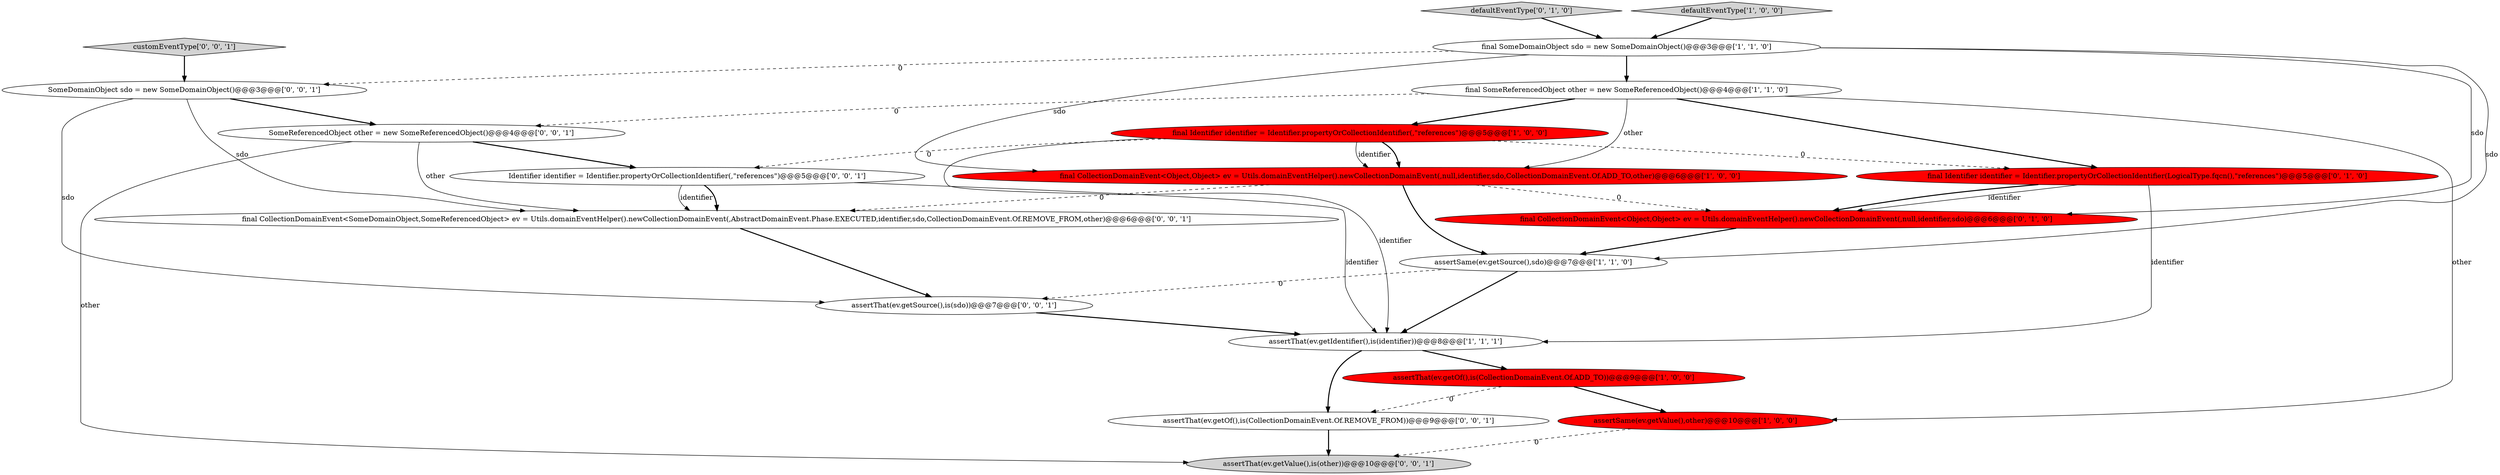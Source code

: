 digraph {
10 [style = filled, label = "final Identifier identifier = Identifier.propertyOrCollectionIdentifier(LogicalType.fqcn(),\"references\")@@@5@@@['0', '1', '0']", fillcolor = red, shape = ellipse image = "AAA1AAABBB2BBB"];
7 [style = filled, label = "assertSame(ev.getSource(),sdo)@@@7@@@['1', '1', '0']", fillcolor = white, shape = ellipse image = "AAA0AAABBB1BBB"];
18 [style = filled, label = "final CollectionDomainEvent<SomeDomainObject,SomeReferencedObject> ev = Utils.domainEventHelper().newCollectionDomainEvent(,AbstractDomainEvent.Phase.EXECUTED,identifier,sdo,CollectionDomainEvent.Of.REMOVE_FROM,other)@@@6@@@['0', '0', '1']", fillcolor = white, shape = ellipse image = "AAA0AAABBB3BBB"];
0 [style = filled, label = "final CollectionDomainEvent<Object,Object> ev = Utils.domainEventHelper().newCollectionDomainEvent(,null,identifier,sdo,CollectionDomainEvent.Of.ADD_TO,other)@@@6@@@['1', '0', '0']", fillcolor = red, shape = ellipse image = "AAA1AAABBB1BBB"];
16 [style = filled, label = "SomeDomainObject sdo = new SomeDomainObject()@@@3@@@['0', '0', '1']", fillcolor = white, shape = ellipse image = "AAA0AAABBB3BBB"];
14 [style = filled, label = "assertThat(ev.getSource(),is(sdo))@@@7@@@['0', '0', '1']", fillcolor = white, shape = ellipse image = "AAA0AAABBB3BBB"];
3 [style = filled, label = "assertSame(ev.getValue(),other)@@@10@@@['1', '0', '0']", fillcolor = red, shape = ellipse image = "AAA1AAABBB1BBB"];
11 [style = filled, label = "defaultEventType['0', '1', '0']", fillcolor = lightgray, shape = diamond image = "AAA0AAABBB2BBB"];
6 [style = filled, label = "final SomeReferencedObject other = new SomeReferencedObject()@@@4@@@['1', '1', '0']", fillcolor = white, shape = ellipse image = "AAA0AAABBB1BBB"];
12 [style = filled, label = "customEventType['0', '0', '1']", fillcolor = lightgray, shape = diamond image = "AAA0AAABBB3BBB"];
15 [style = filled, label = "SomeReferencedObject other = new SomeReferencedObject()@@@4@@@['0', '0', '1']", fillcolor = white, shape = ellipse image = "AAA0AAABBB3BBB"];
13 [style = filled, label = "Identifier identifier = Identifier.propertyOrCollectionIdentifier(,\"references\")@@@5@@@['0', '0', '1']", fillcolor = white, shape = ellipse image = "AAA0AAABBB3BBB"];
17 [style = filled, label = "assertThat(ev.getValue(),is(other))@@@10@@@['0', '0', '1']", fillcolor = lightgray, shape = ellipse image = "AAA0AAABBB3BBB"];
5 [style = filled, label = "final SomeDomainObject sdo = new SomeDomainObject()@@@3@@@['1', '1', '0']", fillcolor = white, shape = ellipse image = "AAA0AAABBB1BBB"];
9 [style = filled, label = "final CollectionDomainEvent<Object,Object> ev = Utils.domainEventHelper().newCollectionDomainEvent(,null,identifier,sdo)@@@6@@@['0', '1', '0']", fillcolor = red, shape = ellipse image = "AAA1AAABBB2BBB"];
8 [style = filled, label = "assertThat(ev.getIdentifier(),is(identifier))@@@8@@@['1', '1', '1']", fillcolor = white, shape = ellipse image = "AAA0AAABBB1BBB"];
1 [style = filled, label = "defaultEventType['1', '0', '0']", fillcolor = lightgray, shape = diamond image = "AAA0AAABBB1BBB"];
2 [style = filled, label = "assertThat(ev.getOf(),is(CollectionDomainEvent.Of.ADD_TO))@@@9@@@['1', '0', '0']", fillcolor = red, shape = ellipse image = "AAA1AAABBB1BBB"];
19 [style = filled, label = "assertThat(ev.getOf(),is(CollectionDomainEvent.Of.REMOVE_FROM))@@@9@@@['0', '0', '1']", fillcolor = white, shape = ellipse image = "AAA0AAABBB3BBB"];
4 [style = filled, label = "final Identifier identifier = Identifier.propertyOrCollectionIdentifier(,\"references\")@@@5@@@['1', '0', '0']", fillcolor = red, shape = ellipse image = "AAA1AAABBB1BBB"];
1->5 [style = bold, label=""];
5->0 [style = solid, label="sdo"];
10->8 [style = solid, label="identifier"];
16->15 [style = bold, label=""];
10->9 [style = solid, label="identifier"];
15->13 [style = bold, label=""];
2->19 [style = dashed, label="0"];
3->17 [style = dashed, label="0"];
5->9 [style = solid, label="sdo"];
16->18 [style = solid, label="sdo"];
15->18 [style = solid, label="other"];
8->19 [style = bold, label=""];
7->14 [style = dashed, label="0"];
2->3 [style = bold, label=""];
12->16 [style = bold, label=""];
19->17 [style = bold, label=""];
9->7 [style = bold, label=""];
7->8 [style = bold, label=""];
4->8 [style = solid, label="identifier"];
6->0 [style = solid, label="other"];
13->18 [style = solid, label="identifier"];
4->0 [style = bold, label=""];
0->7 [style = bold, label=""];
4->0 [style = solid, label="identifier"];
5->16 [style = dashed, label="0"];
6->4 [style = bold, label=""];
11->5 [style = bold, label=""];
5->6 [style = bold, label=""];
8->2 [style = bold, label=""];
6->15 [style = dashed, label="0"];
6->10 [style = bold, label=""];
16->14 [style = solid, label="sdo"];
15->17 [style = solid, label="other"];
0->18 [style = dashed, label="0"];
13->8 [style = solid, label="identifier"];
10->9 [style = bold, label=""];
14->8 [style = bold, label=""];
6->3 [style = solid, label="other"];
0->9 [style = dashed, label="0"];
4->10 [style = dashed, label="0"];
4->13 [style = dashed, label="0"];
5->7 [style = solid, label="sdo"];
18->14 [style = bold, label=""];
13->18 [style = bold, label=""];
}
